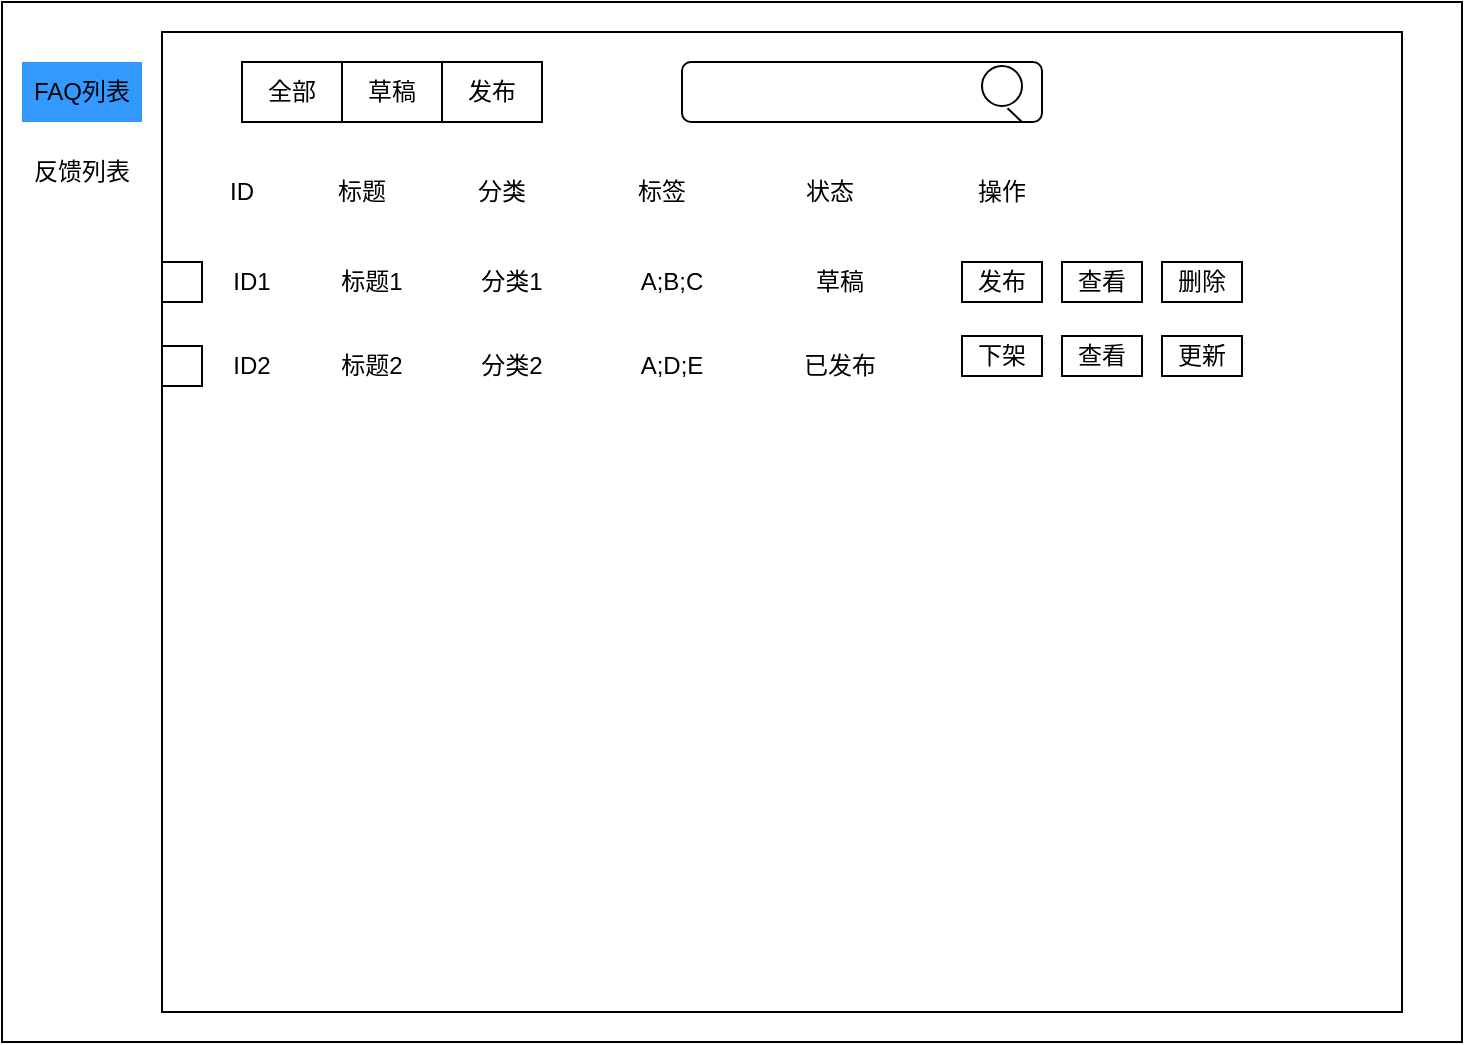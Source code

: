 <mxfile version="24.2.5" type="github">
  <diagram name="第 1 页" id="4bV1xW46nVY4Pf9X2hRi">
    <mxGraphModel dx="1535" dy="838" grid="1" gridSize="10" guides="1" tooltips="1" connect="1" arrows="1" fold="1" page="1" pageScale="1" pageWidth="827" pageHeight="1169" math="0" shadow="0">
      <root>
        <mxCell id="0" />
        <mxCell id="1" parent="0" />
        <mxCell id="X1Csc4AVLxiHJh4jynjV-7" value="" style="rounded=0;whiteSpace=wrap;html=1;" parent="1" vertex="1">
          <mxGeometry x="30" y="80" width="730" height="520" as="geometry" />
        </mxCell>
        <mxCell id="X1Csc4AVLxiHJh4jynjV-3" value="FAQ列表" style="text;html=1;align=center;verticalAlign=middle;whiteSpace=wrap;rounded=0;fillColor=#3399FF;" parent="1" vertex="1">
          <mxGeometry x="40" y="110" width="60" height="30" as="geometry" />
        </mxCell>
        <mxCell id="X1Csc4AVLxiHJh4jynjV-4" value="反馈列表" style="text;html=1;align=center;verticalAlign=middle;whiteSpace=wrap;rounded=0;" parent="1" vertex="1">
          <mxGeometry x="40" y="150" width="60" height="30" as="geometry" />
        </mxCell>
        <mxCell id="X1Csc4AVLxiHJh4jynjV-5" value="" style="rounded=0;whiteSpace=wrap;html=1;" parent="1" vertex="1">
          <mxGeometry x="110" y="95" width="620" height="490" as="geometry" />
        </mxCell>
        <mxCell id="X1Csc4AVLxiHJh4jynjV-6" value="全部" style="rounded=0;whiteSpace=wrap;html=1;" parent="1" vertex="1">
          <mxGeometry x="150" y="110" width="50" height="30" as="geometry" />
        </mxCell>
        <mxCell id="X1Csc4AVLxiHJh4jynjV-8" value="草稿" style="rounded=0;whiteSpace=wrap;html=1;" parent="1" vertex="1">
          <mxGeometry x="200" y="110" width="50" height="30" as="geometry" />
        </mxCell>
        <mxCell id="X1Csc4AVLxiHJh4jynjV-9" value="发布" style="rounded=0;whiteSpace=wrap;html=1;" parent="1" vertex="1">
          <mxGeometry x="250" y="110" width="50" height="30" as="geometry" />
        </mxCell>
        <mxCell id="X1Csc4AVLxiHJh4jynjV-10" value="" style="rounded=1;whiteSpace=wrap;html=1;align=center;verticalAlign=middle;fontFamily=Helvetica;fontSize=12;fontColor=default;fillColor=none;gradientColor=none;" parent="1" vertex="1">
          <mxGeometry x="370" y="110" width="180" height="30" as="geometry" />
        </mxCell>
        <mxCell id="X1Csc4AVLxiHJh4jynjV-12" value="" style="ellipse;whiteSpace=wrap;html=1;aspect=fixed;rounded=0;align=center;verticalAlign=middle;fontFamily=Helvetica;fontSize=12;fontColor=default;fillColor=none;gradientColor=none;" parent="1" vertex="1">
          <mxGeometry x="520" y="112" width="20" height="20" as="geometry" />
        </mxCell>
        <mxCell id="X1Csc4AVLxiHJh4jynjV-13" value="" style="endArrow=none;html=1;rounded=0;fontFamily=Helvetica;fontSize=12;fontColor=default;entryX=0.677;entryY=0.286;entryDx=0;entryDy=0;entryPerimeter=0;" parent="1" edge="1">
          <mxGeometry width="50" height="50" relative="1" as="geometry">
            <mxPoint x="540" y="140" as="sourcePoint" />
            <mxPoint x="532.74" y="133.14" as="targetPoint" />
          </mxGeometry>
        </mxCell>
        <mxCell id="X1Csc4AVLxiHJh4jynjV-14" value="ID" style="text;html=1;align=center;verticalAlign=middle;whiteSpace=wrap;rounded=0;fontFamily=Helvetica;fontSize=12;fontColor=default;" parent="1" vertex="1">
          <mxGeometry x="120" y="160" width="60" height="30" as="geometry" />
        </mxCell>
        <mxCell id="X1Csc4AVLxiHJh4jynjV-15" value="标题" style="text;html=1;align=center;verticalAlign=middle;whiteSpace=wrap;rounded=0;fontFamily=Helvetica;fontSize=12;fontColor=default;" parent="1" vertex="1">
          <mxGeometry x="180" y="160" width="60" height="30" as="geometry" />
        </mxCell>
        <mxCell id="X1Csc4AVLxiHJh4jynjV-16" value="分类" style="text;html=1;align=center;verticalAlign=middle;whiteSpace=wrap;rounded=0;fontFamily=Helvetica;fontSize=12;fontColor=default;" parent="1" vertex="1">
          <mxGeometry x="250" y="160" width="60" height="30" as="geometry" />
        </mxCell>
        <mxCell id="X1Csc4AVLxiHJh4jynjV-17" value="标签" style="text;html=1;align=center;verticalAlign=middle;whiteSpace=wrap;rounded=0;fontFamily=Helvetica;fontSize=12;fontColor=default;" parent="1" vertex="1">
          <mxGeometry x="330" y="160" width="60" height="30" as="geometry" />
        </mxCell>
        <mxCell id="X1Csc4AVLxiHJh4jynjV-18" value="状态" style="text;html=1;align=center;verticalAlign=middle;whiteSpace=wrap;rounded=0;fontFamily=Helvetica;fontSize=12;fontColor=default;" parent="1" vertex="1">
          <mxGeometry x="413.5" y="160" width="60" height="30" as="geometry" />
        </mxCell>
        <mxCell id="7pcSFn1s5-ByuMfFeure-1" value="ID1" style="text;html=1;align=center;verticalAlign=middle;whiteSpace=wrap;rounded=0;fontFamily=Helvetica;fontSize=12;fontColor=default;" vertex="1" parent="1">
          <mxGeometry x="125" y="205" width="60" height="30" as="geometry" />
        </mxCell>
        <mxCell id="7pcSFn1s5-ByuMfFeure-2" value="标题1" style="text;html=1;align=center;verticalAlign=middle;whiteSpace=wrap;rounded=0;fontFamily=Helvetica;fontSize=12;fontColor=default;" vertex="1" parent="1">
          <mxGeometry x="185" y="205" width="60" height="30" as="geometry" />
        </mxCell>
        <mxCell id="7pcSFn1s5-ByuMfFeure-3" value="分类1" style="text;html=1;align=center;verticalAlign=middle;whiteSpace=wrap;rounded=0;fontFamily=Helvetica;fontSize=12;fontColor=default;" vertex="1" parent="1">
          <mxGeometry x="255" y="205" width="60" height="30" as="geometry" />
        </mxCell>
        <mxCell id="7pcSFn1s5-ByuMfFeure-4" value="A;B;C" style="text;html=1;align=center;verticalAlign=middle;whiteSpace=wrap;rounded=0;fontFamily=Helvetica;fontSize=12;fontColor=default;" vertex="1" parent="1">
          <mxGeometry x="335" y="205" width="60" height="30" as="geometry" />
        </mxCell>
        <mxCell id="7pcSFn1s5-ByuMfFeure-5" value="草稿" style="text;html=1;align=center;verticalAlign=middle;whiteSpace=wrap;rounded=0;fontFamily=Helvetica;fontSize=12;fontColor=default;" vertex="1" parent="1">
          <mxGeometry x="418.5" y="205" width="60" height="30" as="geometry" />
        </mxCell>
        <mxCell id="7pcSFn1s5-ByuMfFeure-6" value="ID2" style="text;html=1;align=center;verticalAlign=middle;whiteSpace=wrap;rounded=0;fontFamily=Helvetica;fontSize=12;fontColor=default;" vertex="1" parent="1">
          <mxGeometry x="125" y="247" width="60" height="30" as="geometry" />
        </mxCell>
        <mxCell id="7pcSFn1s5-ByuMfFeure-7" value="标题2" style="text;html=1;align=center;verticalAlign=middle;whiteSpace=wrap;rounded=0;fontFamily=Helvetica;fontSize=12;fontColor=default;" vertex="1" parent="1">
          <mxGeometry x="185" y="247" width="60" height="30" as="geometry" />
        </mxCell>
        <mxCell id="7pcSFn1s5-ByuMfFeure-8" value="分类2" style="text;html=1;align=center;verticalAlign=middle;whiteSpace=wrap;rounded=0;fontFamily=Helvetica;fontSize=12;fontColor=default;" vertex="1" parent="1">
          <mxGeometry x="255" y="247" width="60" height="30" as="geometry" />
        </mxCell>
        <mxCell id="7pcSFn1s5-ByuMfFeure-9" value="A;D;E" style="text;html=1;align=center;verticalAlign=middle;whiteSpace=wrap;rounded=0;fontFamily=Helvetica;fontSize=12;fontColor=default;" vertex="1" parent="1">
          <mxGeometry x="335" y="247" width="60" height="30" as="geometry" />
        </mxCell>
        <mxCell id="7pcSFn1s5-ByuMfFeure-10" value="已发布" style="text;html=1;align=center;verticalAlign=middle;whiteSpace=wrap;rounded=0;fontFamily=Helvetica;fontSize=12;fontColor=default;" vertex="1" parent="1">
          <mxGeometry x="418.5" y="247" width="60" height="30" as="geometry" />
        </mxCell>
        <mxCell id="7pcSFn1s5-ByuMfFeure-11" value="操作" style="text;html=1;align=center;verticalAlign=middle;whiteSpace=wrap;rounded=0;fontFamily=Helvetica;fontSize=12;fontColor=default;" vertex="1" parent="1">
          <mxGeometry x="500" y="160" width="60" height="30" as="geometry" />
        </mxCell>
        <mxCell id="7pcSFn1s5-ByuMfFeure-15" value="" style="rounded=0;whiteSpace=wrap;html=1;" vertex="1" parent="1">
          <mxGeometry x="510" y="210" width="40" height="20" as="geometry" />
        </mxCell>
        <mxCell id="7pcSFn1s5-ByuMfFeure-14" value="发布" style="text;html=1;align=center;verticalAlign=middle;whiteSpace=wrap;rounded=0;fontFamily=Helvetica;fontSize=12;fontColor=default;" vertex="1" parent="1">
          <mxGeometry x="500" y="205" width="60" height="30" as="geometry" />
        </mxCell>
        <mxCell id="7pcSFn1s5-ByuMfFeure-19" value="查看" style="rounded=0;whiteSpace=wrap;html=1;" vertex="1" parent="1">
          <mxGeometry x="560" y="210" width="40" height="20" as="geometry" />
        </mxCell>
        <mxCell id="7pcSFn1s5-ByuMfFeure-20" value="删除" style="rounded=0;whiteSpace=wrap;html=1;" vertex="1" parent="1">
          <mxGeometry x="610" y="210" width="40" height="20" as="geometry" />
        </mxCell>
        <mxCell id="7pcSFn1s5-ByuMfFeure-22" value="下架" style="rounded=0;whiteSpace=wrap;html=1;" vertex="1" parent="1">
          <mxGeometry x="510" y="247" width="40" height="20" as="geometry" />
        </mxCell>
        <mxCell id="7pcSFn1s5-ByuMfFeure-23" value="查看" style="rounded=0;whiteSpace=wrap;html=1;" vertex="1" parent="1">
          <mxGeometry x="560" y="247" width="40" height="20" as="geometry" />
        </mxCell>
        <mxCell id="7pcSFn1s5-ByuMfFeure-24" value="更新" style="rounded=0;whiteSpace=wrap;html=1;" vertex="1" parent="1">
          <mxGeometry x="610" y="247" width="40" height="20" as="geometry" />
        </mxCell>
        <mxCell id="7pcSFn1s5-ByuMfFeure-26" value="" style="whiteSpace=wrap;html=1;aspect=fixed;" vertex="1" parent="1">
          <mxGeometry x="110" y="210" width="20" height="20" as="geometry" />
        </mxCell>
        <mxCell id="7pcSFn1s5-ByuMfFeure-27" value="" style="whiteSpace=wrap;html=1;aspect=fixed;" vertex="1" parent="1">
          <mxGeometry x="110" y="252" width="20" height="20" as="geometry" />
        </mxCell>
      </root>
    </mxGraphModel>
  </diagram>
</mxfile>
